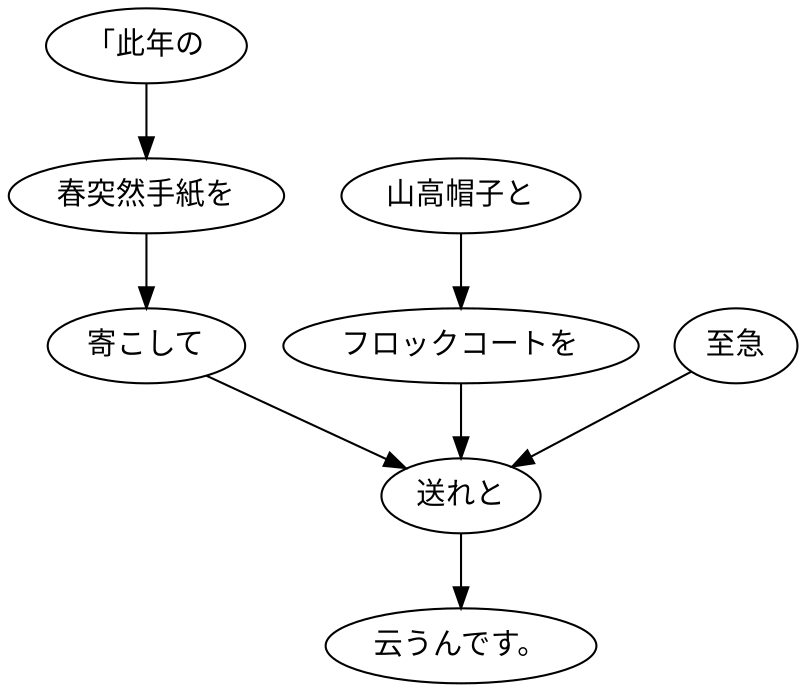 digraph graph1754 {
	node0 [label="「此年の"];
	node1 [label="春突然手紙を"];
	node2 [label="寄こして"];
	node3 [label="山高帽子と"];
	node4 [label="フロックコートを"];
	node5 [label="至急"];
	node6 [label="送れと"];
	node7 [label="云うんです。"];
	node0 -> node1;
	node1 -> node2;
	node2 -> node6;
	node3 -> node4;
	node4 -> node6;
	node5 -> node6;
	node6 -> node7;
}
